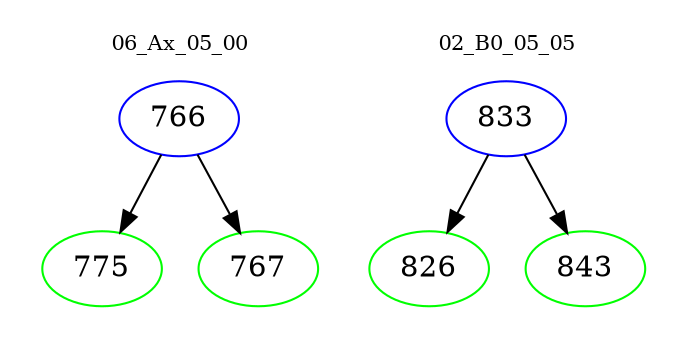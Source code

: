 digraph{
subgraph cluster_0 {
color = white
label = "06_Ax_05_00";
fontsize=10;
T0_766 [label="766", color="blue"]
T0_766 -> T0_775 [color="black"]
T0_775 [label="775", color="green"]
T0_766 -> T0_767 [color="black"]
T0_767 [label="767", color="green"]
}
subgraph cluster_1 {
color = white
label = "02_B0_05_05";
fontsize=10;
T1_833 [label="833", color="blue"]
T1_833 -> T1_826 [color="black"]
T1_826 [label="826", color="green"]
T1_833 -> T1_843 [color="black"]
T1_843 [label="843", color="green"]
}
}
